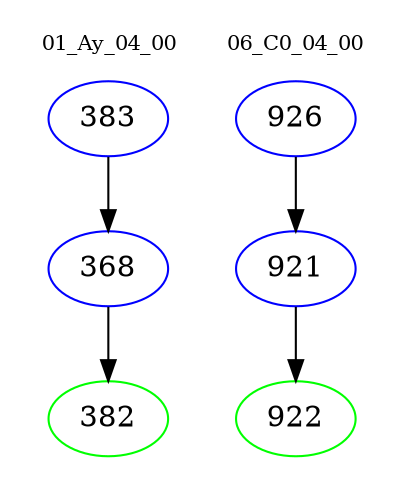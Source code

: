 digraph{
subgraph cluster_0 {
color = white
label = "01_Ay_04_00";
fontsize=10;
T0_383 [label="383", color="blue"]
T0_383 -> T0_368 [color="black"]
T0_368 [label="368", color="blue"]
T0_368 -> T0_382 [color="black"]
T0_382 [label="382", color="green"]
}
subgraph cluster_1 {
color = white
label = "06_C0_04_00";
fontsize=10;
T1_926 [label="926", color="blue"]
T1_926 -> T1_921 [color="black"]
T1_921 [label="921", color="blue"]
T1_921 -> T1_922 [color="black"]
T1_922 [label="922", color="green"]
}
}
